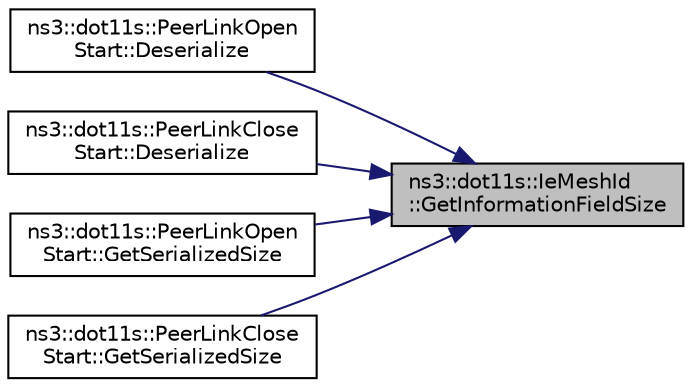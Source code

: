 digraph "ns3::dot11s::IeMeshId::GetInformationFieldSize"
{
 // LATEX_PDF_SIZE
  edge [fontname="Helvetica",fontsize="10",labelfontname="Helvetica",labelfontsize="10"];
  node [fontname="Helvetica",fontsize="10",shape=record];
  rankdir="RL";
  Node1 [label="ns3::dot11s::IeMeshId\l::GetInformationFieldSize",height=0.2,width=0.4,color="black", fillcolor="grey75", style="filled", fontcolor="black",tooltip="Length of serialized information (i.e., the length of the body of the IE, not including the Element I..."];
  Node1 -> Node2 [dir="back",color="midnightblue",fontsize="10",style="solid",fontname="Helvetica"];
  Node2 [label="ns3::dot11s::PeerLinkOpen\lStart::Deserialize",height=0.2,width=0.4,color="black", fillcolor="white", style="filled",URL="$classns3_1_1dot11s_1_1_peer_link_open_start.html#a315473be0f383a55415b452b45f688bb",tooltip=" "];
  Node1 -> Node3 [dir="back",color="midnightblue",fontsize="10",style="solid",fontname="Helvetica"];
  Node3 [label="ns3::dot11s::PeerLinkClose\lStart::Deserialize",height=0.2,width=0.4,color="black", fillcolor="white", style="filled",URL="$classns3_1_1dot11s_1_1_peer_link_close_start.html#a0c21315898d9ed65222223b4b8a4039d",tooltip=" "];
  Node1 -> Node4 [dir="back",color="midnightblue",fontsize="10",style="solid",fontname="Helvetica"];
  Node4 [label="ns3::dot11s::PeerLinkOpen\lStart::GetSerializedSize",height=0.2,width=0.4,color="black", fillcolor="white", style="filled",URL="$classns3_1_1dot11s_1_1_peer_link_open_start.html#affd0f7076a88193ca5b410be78280ec2",tooltip=" "];
  Node1 -> Node5 [dir="back",color="midnightblue",fontsize="10",style="solid",fontname="Helvetica"];
  Node5 [label="ns3::dot11s::PeerLinkClose\lStart::GetSerializedSize",height=0.2,width=0.4,color="black", fillcolor="white", style="filled",URL="$classns3_1_1dot11s_1_1_peer_link_close_start.html#aa0a962cfb85551474957368c2f98c41a",tooltip=" "];
}
